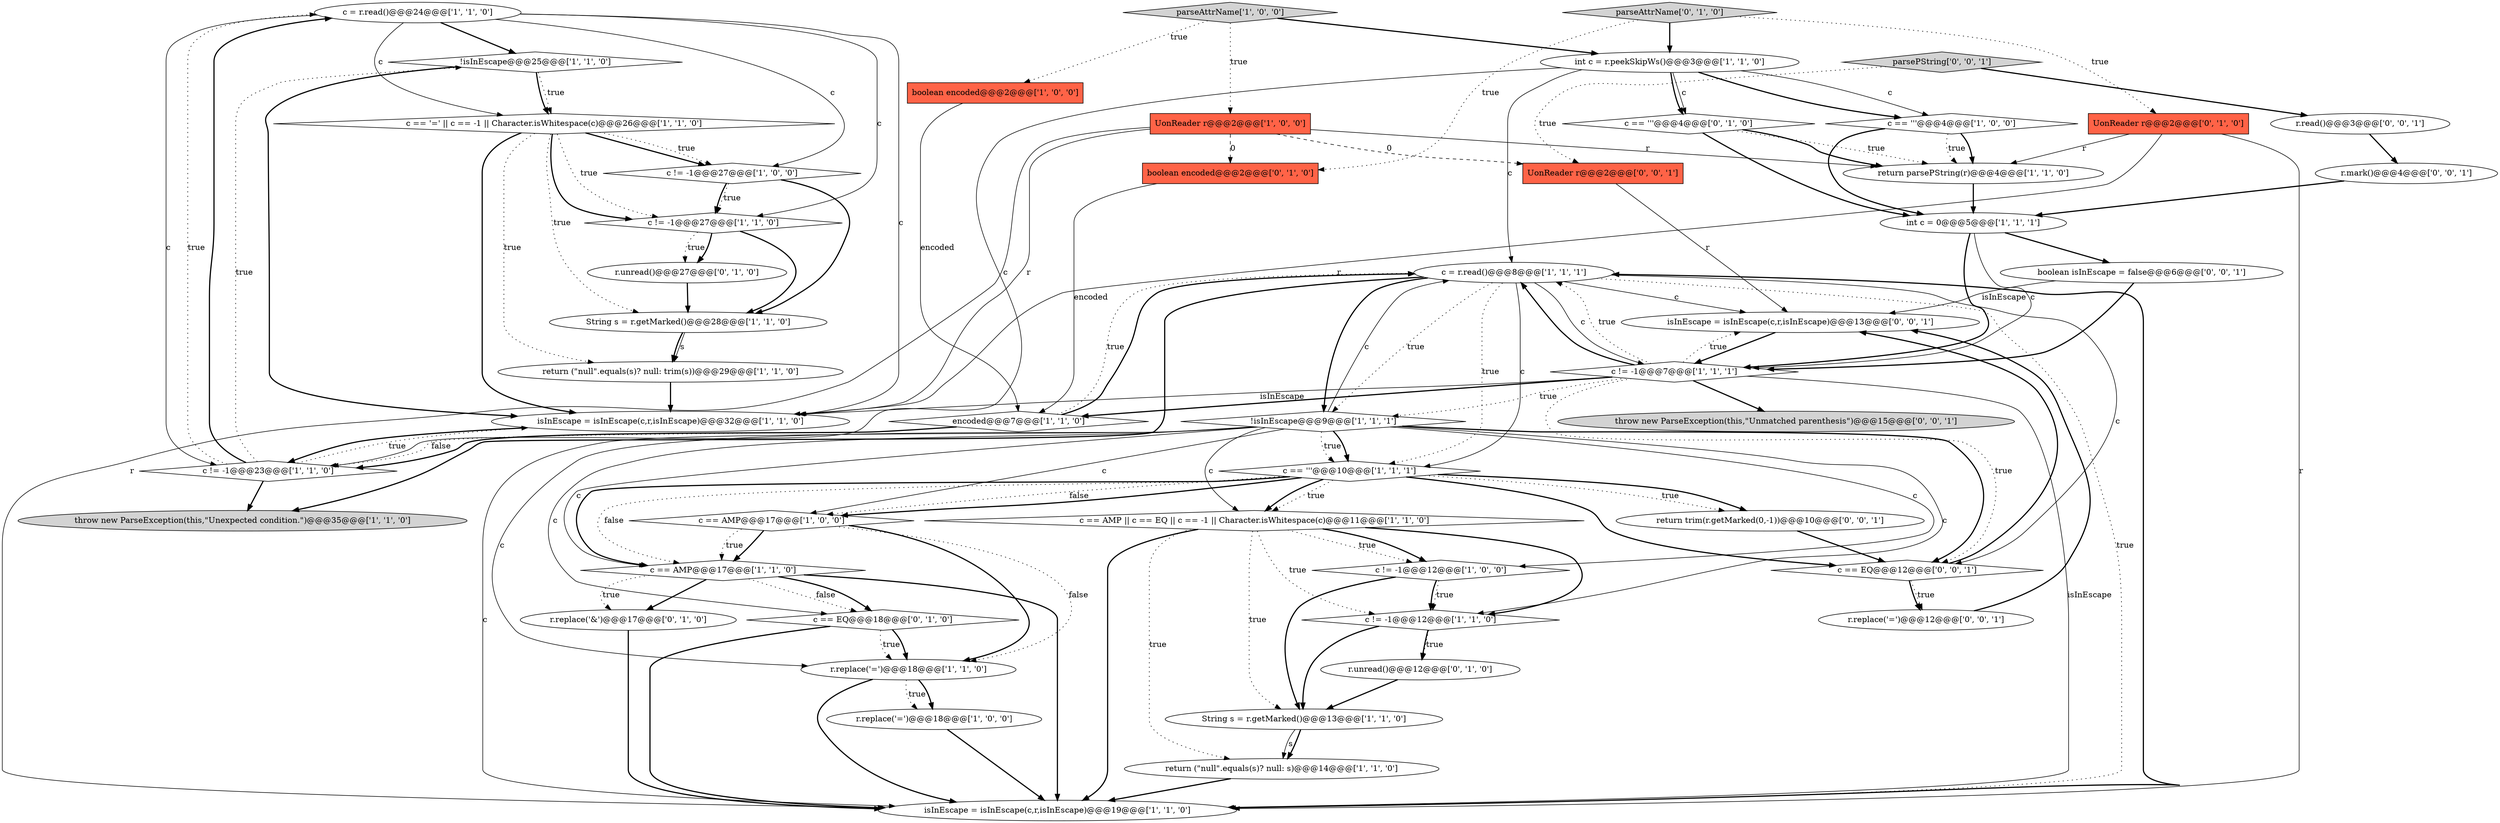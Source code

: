 digraph {
29 [style = filled, label = "c = r.read()@@@24@@@['1', '1', '0']", fillcolor = white, shape = ellipse image = "AAA0AAABBB1BBB"];
3 [style = filled, label = "boolean encoded@@@2@@@['1', '0', '0']", fillcolor = tomato, shape = box image = "AAA0AAABBB1BBB"];
8 [style = filled, label = "!isInEscape@@@25@@@['1', '1', '0']", fillcolor = white, shape = diamond image = "AAA0AAABBB1BBB"];
9 [style = filled, label = "c == AMP@@@17@@@['1', '1', '0']", fillcolor = white, shape = diamond image = "AAA0AAABBB1BBB"];
35 [style = filled, label = "c == '''@@@4@@@['0', '1', '0']", fillcolor = white, shape = diamond image = "AAA0AAABBB2BBB"];
39 [style = filled, label = "r.unread()@@@27@@@['0', '1', '0']", fillcolor = white, shape = ellipse image = "AAA0AAABBB2BBB"];
48 [style = filled, label = "isInEscape = isInEscape(c,r,isInEscape)@@@13@@@['0', '0', '1']", fillcolor = white, shape = ellipse image = "AAA0AAABBB3BBB"];
4 [style = filled, label = "c == '''@@@4@@@['1', '0', '0']", fillcolor = white, shape = diamond image = "AAA0AAABBB1BBB"];
27 [style = filled, label = "c != -1@@@7@@@['1', '1', '1']", fillcolor = white, shape = diamond image = "AAA0AAABBB1BBB"];
17 [style = filled, label = "!isInEscape@@@9@@@['1', '1', '1']", fillcolor = white, shape = diamond image = "AAA0AAABBB1BBB"];
45 [style = filled, label = "boolean isInEscape = false@@@6@@@['0', '0', '1']", fillcolor = white, shape = ellipse image = "AAA0AAABBB3BBB"];
49 [style = filled, label = "UonReader r@@@2@@@['0', '0', '1']", fillcolor = tomato, shape = box image = "AAA0AAABBB3BBB"];
37 [style = filled, label = "r.replace('&')@@@17@@@['0', '1', '0']", fillcolor = white, shape = ellipse image = "AAA0AAABBB2BBB"];
10 [style = filled, label = "c == '=' || c == -1 || Character.isWhitespace(c)@@@26@@@['1', '1', '0']", fillcolor = white, shape = diamond image = "AAA0AAABBB1BBB"];
22 [style = filled, label = "parseAttrName['1', '0', '0']", fillcolor = lightgray, shape = diamond image = "AAA0AAABBB1BBB"];
30 [style = filled, label = "c != -1@@@12@@@['1', '1', '0']", fillcolor = white, shape = diamond image = "AAA0AAABBB1BBB"];
11 [style = filled, label = "r.replace('=')@@@18@@@['1', '0', '0']", fillcolor = white, shape = ellipse image = "AAA0AAABBB1BBB"];
46 [style = filled, label = "r.read()@@@3@@@['0', '0', '1']", fillcolor = white, shape = ellipse image = "AAA0AAABBB3BBB"];
36 [style = filled, label = "boolean encoded@@@2@@@['0', '1', '0']", fillcolor = tomato, shape = box image = "AAA1AAABBB2BBB"];
40 [style = filled, label = "r.replace('=')@@@12@@@['0', '0', '1']", fillcolor = white, shape = ellipse image = "AAA0AAABBB3BBB"];
21 [style = filled, label = "return parsePString(r)@@@4@@@['1', '1', '0']", fillcolor = white, shape = ellipse image = "AAA0AAABBB1BBB"];
28 [style = filled, label = "String s = r.getMarked()@@@28@@@['1', '1', '0']", fillcolor = white, shape = ellipse image = "AAA0AAABBB1BBB"];
47 [style = filled, label = "parsePString['0', '0', '1']", fillcolor = lightgray, shape = diamond image = "AAA0AAABBB3BBB"];
32 [style = filled, label = "UonReader r@@@2@@@['0', '1', '0']", fillcolor = tomato, shape = box image = "AAA0AAABBB2BBB"];
12 [style = filled, label = "int c = r.peekSkipWs()@@@3@@@['1', '1', '0']", fillcolor = white, shape = ellipse image = "AAA0AAABBB1BBB"];
33 [style = filled, label = "c == EQ@@@18@@@['0', '1', '0']", fillcolor = white, shape = diamond image = "AAA0AAABBB2BBB"];
14 [style = filled, label = "c = r.read()@@@8@@@['1', '1', '1']", fillcolor = white, shape = ellipse image = "AAA0AAABBB1BBB"];
23 [style = filled, label = "c == AMP || c == EQ || c == -1 || Character.isWhitespace(c)@@@11@@@['1', '1', '0']", fillcolor = white, shape = diamond image = "AAA0AAABBB1BBB"];
38 [style = filled, label = "parseAttrName['0', '1', '0']", fillcolor = lightgray, shape = diamond image = "AAA0AAABBB2BBB"];
0 [style = filled, label = "c != -1@@@27@@@['1', '0', '0']", fillcolor = white, shape = diamond image = "AAA0AAABBB1BBB"];
25 [style = filled, label = "int c = 0@@@5@@@['1', '1', '1']", fillcolor = white, shape = ellipse image = "AAA0AAABBB1BBB"];
13 [style = filled, label = "c != -1@@@23@@@['1', '1', '0']", fillcolor = white, shape = diamond image = "AAA0AAABBB1BBB"];
20 [style = filled, label = "throw new ParseException(this,\"Unexpected condition.\")@@@35@@@['1', '1', '0']", fillcolor = lightgray, shape = ellipse image = "AAA0AAABBB1BBB"];
34 [style = filled, label = "r.unread()@@@12@@@['0', '1', '0']", fillcolor = white, shape = ellipse image = "AAA0AAABBB2BBB"];
31 [style = filled, label = "String s = r.getMarked()@@@13@@@['1', '1', '0']", fillcolor = white, shape = ellipse image = "AAA0AAABBB1BBB"];
44 [style = filled, label = "c == EQ@@@12@@@['0', '0', '1']", fillcolor = white, shape = diamond image = "AAA0AAABBB3BBB"];
18 [style = filled, label = "c != -1@@@12@@@['1', '0', '0']", fillcolor = white, shape = diamond image = "AAA0AAABBB1BBB"];
42 [style = filled, label = "r.mark()@@@4@@@['0', '0', '1']", fillcolor = white, shape = ellipse image = "AAA0AAABBB3BBB"];
19 [style = filled, label = "c == '''@@@10@@@['1', '1', '1']", fillcolor = white, shape = diamond image = "AAA0AAABBB1BBB"];
16 [style = filled, label = "r.replace('=')@@@18@@@['1', '1', '0']", fillcolor = white, shape = ellipse image = "AAA0AAABBB1BBB"];
26 [style = filled, label = "isInEscape = isInEscape(c,r,isInEscape)@@@32@@@['1', '1', '0']", fillcolor = white, shape = ellipse image = "AAA0AAABBB1BBB"];
43 [style = filled, label = "return trim(r.getMarked(0,-1))@@@10@@@['0', '0', '1']", fillcolor = white, shape = ellipse image = "AAA0AAABBB3BBB"];
24 [style = filled, label = "return (\"null\".equals(s)? null: s)@@@14@@@['1', '1', '0']", fillcolor = white, shape = ellipse image = "AAA0AAABBB1BBB"];
1 [style = filled, label = "return (\"null\".equals(s)? null: trim(s))@@@29@@@['1', '1', '0']", fillcolor = white, shape = ellipse image = "AAA0AAABBB1BBB"];
7 [style = filled, label = "c == AMP@@@17@@@['1', '0', '0']", fillcolor = white, shape = diamond image = "AAA0AAABBB1BBB"];
41 [style = filled, label = "throw new ParseException(this,\"Unmatched parenthesis\")@@@15@@@['0', '0', '1']", fillcolor = lightgray, shape = ellipse image = "AAA0AAABBB3BBB"];
2 [style = filled, label = "c != -1@@@27@@@['1', '1', '0']", fillcolor = white, shape = diamond image = "AAA0AAABBB1BBB"];
15 [style = filled, label = "encoded@@@7@@@['1', '1', '0']", fillcolor = white, shape = diamond image = "AAA0AAABBB1BBB"];
5 [style = filled, label = "UonReader r@@@2@@@['1', '0', '0']", fillcolor = tomato, shape = box image = "AAA1AAABBB1BBB"];
6 [style = filled, label = "isInEscape = isInEscape(c,r,isInEscape)@@@19@@@['1', '1', '0']", fillcolor = white, shape = ellipse image = "AAA0AAABBB1BBB"];
9->33 [style = dotted, label="false"];
14->48 [style = solid, label="c"];
8->10 [style = bold, label=""];
27->14 [style = dotted, label="true"];
18->30 [style = dotted, label="true"];
14->19 [style = dotted, label="true"];
4->25 [style = bold, label=""];
25->45 [style = bold, label=""];
27->44 [style = dotted, label="true"];
19->7 [style = dotted, label="false"];
45->27 [style = bold, label=""];
17->6 [style = solid, label="c"];
12->13 [style = solid, label="c"];
38->12 [style = bold, label=""];
18->30 [style = bold, label=""];
14->17 [style = bold, label=""];
9->37 [style = dotted, label="true"];
48->27 [style = bold, label=""];
27->15 [style = bold, label=""];
9->37 [style = bold, label=""];
9->6 [style = bold, label=""];
19->44 [style = bold, label=""];
7->9 [style = bold, label=""];
23->18 [style = dotted, label="true"];
5->6 [style = solid, label="r"];
17->30 [style = solid, label="c"];
19->9 [style = bold, label=""];
2->39 [style = dotted, label="true"];
44->40 [style = dotted, label="true"];
7->16 [style = bold, label=""];
33->16 [style = dotted, label="true"];
13->20 [style = bold, label=""];
31->24 [style = solid, label="s"];
17->44 [style = bold, label=""];
36->15 [style = solid, label="encoded"];
10->1 [style = dotted, label="true"];
43->44 [style = bold, label=""];
14->27 [style = solid, label="c"];
2->28 [style = bold, label=""];
14->20 [style = bold, label=""];
5->49 [style = dashed, label="0"];
18->31 [style = bold, label=""];
46->42 [style = bold, label=""];
15->13 [style = bold, label=""];
33->16 [style = bold, label=""];
23->30 [style = bold, label=""];
9->33 [style = bold, label=""];
32->26 [style = solid, label="r"];
28->1 [style = solid, label="s"];
16->6 [style = bold, label=""];
4->21 [style = bold, label=""];
34->31 [style = bold, label=""];
35->21 [style = dotted, label="true"];
10->26 [style = bold, label=""];
30->34 [style = bold, label=""];
27->26 [style = solid, label="isInEscape"];
12->35 [style = bold, label=""];
21->25 [style = bold, label=""];
49->48 [style = solid, label="r"];
15->14 [style = dotted, label="true"];
12->35 [style = solid, label="c"];
35->21 [style = bold, label=""];
26->13 [style = bold, label=""];
47->49 [style = dotted, label="true"];
2->39 [style = bold, label=""];
25->27 [style = bold, label=""];
29->26 [style = solid, label="c"];
17->16 [style = solid, label="c"];
13->29 [style = dotted, label="true"];
10->0 [style = bold, label=""];
27->48 [style = dotted, label="true"];
12->4 [style = solid, label="c"];
10->0 [style = dotted, label="true"];
10->2 [style = bold, label=""];
5->26 [style = solid, label="r"];
16->11 [style = dotted, label="true"];
23->24 [style = dotted, label="true"];
12->14 [style = solid, label="c"];
5->21 [style = solid, label="r"];
17->18 [style = solid, label="c"];
29->2 [style = solid, label="c"];
10->28 [style = dotted, label="true"];
15->14 [style = bold, label=""];
27->14 [style = bold, label=""];
17->23 [style = solid, label="c"];
29->0 [style = solid, label="c"];
32->6 [style = solid, label="r"];
42->25 [style = bold, label=""];
13->26 [style = dotted, label="true"];
31->24 [style = bold, label=""];
38->32 [style = dotted, label="true"];
29->13 [style = solid, label="c"];
14->19 [style = solid, label="c"];
17->14 [style = solid, label="c"];
30->34 [style = dotted, label="true"];
35->25 [style = bold, label=""];
22->5 [style = dotted, label="true"];
4->21 [style = dotted, label="true"];
14->17 [style = dotted, label="true"];
7->16 [style = dotted, label="false"];
13->8 [style = dotted, label="true"];
30->31 [style = bold, label=""];
10->2 [style = dotted, label="true"];
23->6 [style = bold, label=""];
17->19 [style = dotted, label="true"];
19->43 [style = dotted, label="true"];
22->3 [style = dotted, label="true"];
27->17 [style = dotted, label="true"];
14->44 [style = solid, label="c"];
19->43 [style = bold, label=""];
17->33 [style = solid, label="c"];
23->18 [style = bold, label=""];
32->21 [style = solid, label="r"];
38->36 [style = dotted, label="true"];
14->6 [style = dotted, label="true"];
29->8 [style = bold, label=""];
16->11 [style = bold, label=""];
40->48 [style = bold, label=""];
17->9 [style = solid, label="c"];
33->6 [style = bold, label=""];
11->6 [style = bold, label=""];
0->2 [style = bold, label=""];
44->40 [style = bold, label=""];
19->23 [style = dotted, label="true"];
23->30 [style = dotted, label="true"];
47->46 [style = bold, label=""];
28->1 [style = bold, label=""];
7->9 [style = dotted, label="true"];
8->10 [style = dotted, label="true"];
1->26 [style = bold, label=""];
37->6 [style = bold, label=""];
5->36 [style = dashed, label="0"];
17->19 [style = bold, label=""];
39->28 [style = bold, label=""];
25->27 [style = solid, label="c"];
3->15 [style = solid, label="encoded"];
6->14 [style = bold, label=""];
45->48 [style = solid, label="isInEscape"];
13->29 [style = bold, label=""];
12->4 [style = bold, label=""];
44->48 [style = bold, label=""];
22->12 [style = bold, label=""];
19->23 [style = bold, label=""];
29->10 [style = solid, label="c"];
27->6 [style = solid, label="isInEscape"];
27->41 [style = bold, label=""];
17->7 [style = solid, label="c"];
15->13 [style = dotted, label="false"];
0->2 [style = dotted, label="true"];
19->9 [style = dotted, label="false"];
24->6 [style = bold, label=""];
23->31 [style = dotted, label="true"];
19->7 [style = bold, label=""];
0->28 [style = bold, label=""];
8->26 [style = bold, label=""];
}
